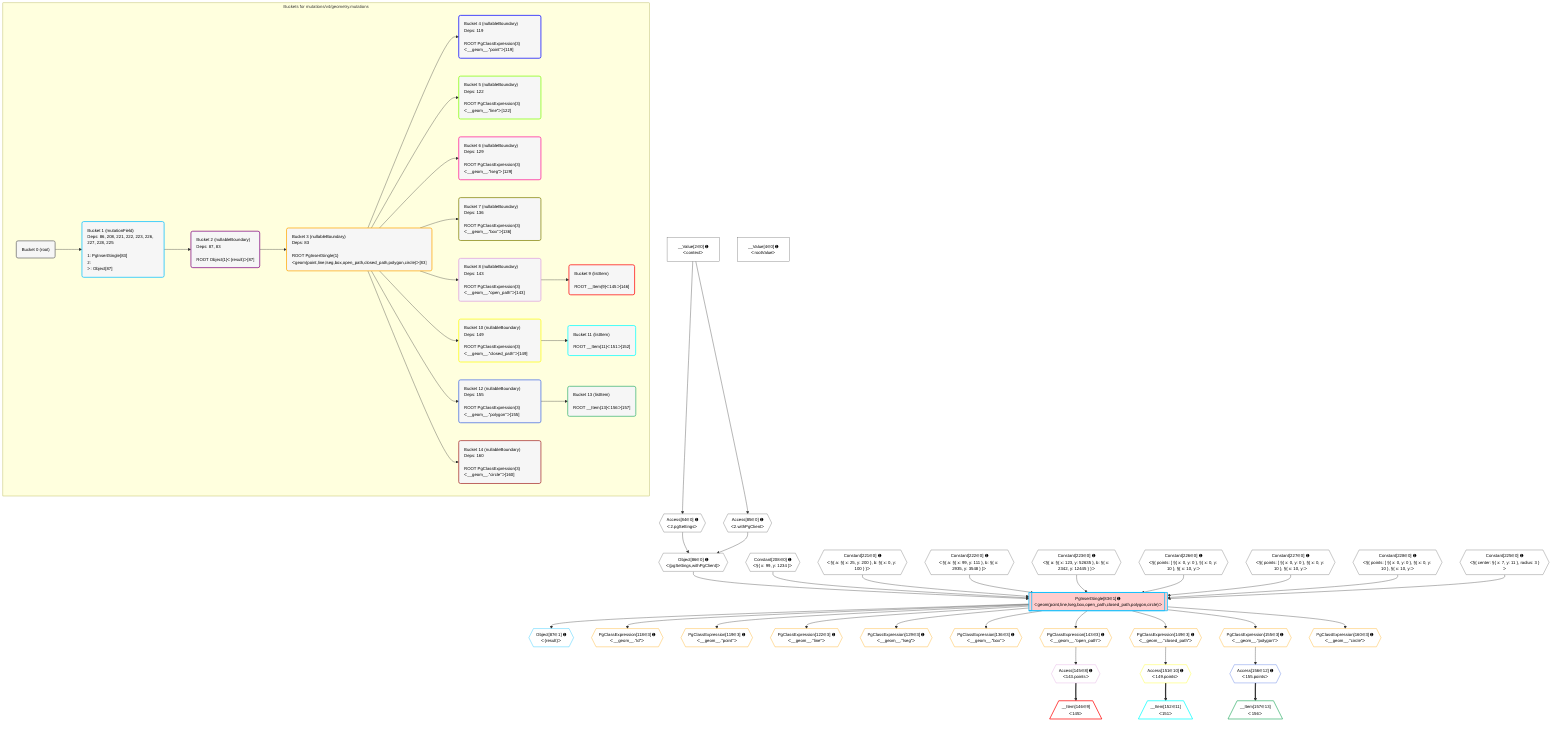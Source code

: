 %%{init: {'themeVariables': { 'fontSize': '12px'}}}%%
graph TD
    classDef path fill:#eee,stroke:#000,color:#000
    classDef plan fill:#fff,stroke-width:1px,color:#000
    classDef itemplan fill:#fff,stroke-width:2px,color:#000
    classDef unbatchedplan fill:#dff,stroke-width:1px,color:#000
    classDef sideeffectplan fill:#fcc,stroke-width:2px,color:#000
    classDef bucket fill:#f6f6f6,color:#000,stroke-width:2px,text-align:left


    %% plan dependencies
    Object86{{"Object[86∈0] ➊<br />ᐸ{pgSettings,withPgClient}ᐳ"}}:::plan
    Access84{{"Access[84∈0] ➊<br />ᐸ2.pgSettingsᐳ"}}:::plan
    Access85{{"Access[85∈0] ➊<br />ᐸ2.withPgClientᐳ"}}:::plan
    Access84 & Access85 --> Object86
    __Value2["__Value[2∈0] ➊<br />ᐸcontextᐳ"]:::plan
    __Value2 --> Access84
    __Value2 --> Access85
    __Value4["__Value[4∈0] ➊<br />ᐸrootValueᐳ"]:::plan
    Constant208{{"Constant[208∈0] ➊<br />ᐸ§{ x: 99, y: 1234 }ᐳ"}}:::plan
    Constant221{{"Constant[221∈0] ➊<br />ᐸ§{ a: §{ x: 25, y: 200 }, b: §{ x: 0, y: 100 } }ᐳ"}}:::plan
    Constant222{{"Constant[222∈0] ➊<br />ᐸ§{ a: §{ x: 99, y: 111 }, b: §{ x: 2935, y: 3548 } }ᐳ"}}:::plan
    Constant223{{"Constant[223∈0] ➊<br />ᐸ§{ a: §{ x: 123, y: 52635 }, b: §{ x: 2342, y: 12445 } }ᐳ"}}:::plan
    Constant225{{"Constant[225∈0] ➊<br />ᐸ§{ center: §{ x: 7, y: 11 }, radius: 3 }ᐳ"}}:::plan
    Constant226{{"Constant[226∈0] ➊<br />ᐸ§{ points: [ §{ x: 0, y: 0 }, §{ x: 0, y: 10 }, §{ x: 10, y:ᐳ"}}:::plan
    Constant227{{"Constant[227∈0] ➊<br />ᐸ§{ points: [ §{ x: 0, y: 0 }, §{ x: 0, y: 10 }, §{ x: 10, y:ᐳ"}}:::plan
    Constant228{{"Constant[228∈0] ➊<br />ᐸ§{ points: [ §{ x: 0, y: 0 }, §{ x: 0, y: 10 }, §{ x: 10, y:ᐳ"}}:::plan
    PgInsertSingle83[["PgInsertSingle[83∈1] ➊<br />ᐸgeom(point,line,lseg,box,open_path,closed_path,polygon,circle)ᐳ"]]:::sideeffectplan
    Object86 & Constant208 & Constant221 & Constant222 & Constant223 & Constant226 & Constant227 & Constant228 & Constant225 --> PgInsertSingle83
    Object87{{"Object[87∈1] ➊<br />ᐸ{result}ᐳ"}}:::plan
    PgInsertSingle83 --> Object87
    PgClassExpression118{{"PgClassExpression[118∈3] ➊<br />ᐸ__geom__.”id”ᐳ"}}:::plan
    PgInsertSingle83 --> PgClassExpression118
    PgClassExpression119{{"PgClassExpression[119∈3] ➊<br />ᐸ__geom__.”point”ᐳ"}}:::plan
    PgInsertSingle83 --> PgClassExpression119
    PgClassExpression122{{"PgClassExpression[122∈3] ➊<br />ᐸ__geom__.”line”ᐳ"}}:::plan
    PgInsertSingle83 --> PgClassExpression122
    PgClassExpression129{{"PgClassExpression[129∈3] ➊<br />ᐸ__geom__.”lseg”ᐳ"}}:::plan
    PgInsertSingle83 --> PgClassExpression129
    PgClassExpression136{{"PgClassExpression[136∈3] ➊<br />ᐸ__geom__.”box”ᐳ"}}:::plan
    PgInsertSingle83 --> PgClassExpression136
    PgClassExpression143{{"PgClassExpression[143∈3] ➊<br />ᐸ__geom__.”open_path”ᐳ"}}:::plan
    PgInsertSingle83 --> PgClassExpression143
    PgClassExpression149{{"PgClassExpression[149∈3] ➊<br />ᐸ__geom__.”closed_path”ᐳ"}}:::plan
    PgInsertSingle83 --> PgClassExpression149
    PgClassExpression155{{"PgClassExpression[155∈3] ➊<br />ᐸ__geom__.”polygon”ᐳ"}}:::plan
    PgInsertSingle83 --> PgClassExpression155
    PgClassExpression160{{"PgClassExpression[160∈3] ➊<br />ᐸ__geom__.”circle”ᐳ"}}:::plan
    PgInsertSingle83 --> PgClassExpression160
    Access145{{"Access[145∈8] ➊<br />ᐸ143.pointsᐳ"}}:::plan
    PgClassExpression143 --> Access145
    __Item146[/"__Item[146∈9]<br />ᐸ145ᐳ"\]:::itemplan
    Access145 ==> __Item146
    Access151{{"Access[151∈10] ➊<br />ᐸ149.pointsᐳ"}}:::plan
    PgClassExpression149 --> Access151
    __Item152[/"__Item[152∈11]<br />ᐸ151ᐳ"\]:::itemplan
    Access151 ==> __Item152
    Access156{{"Access[156∈12] ➊<br />ᐸ155.pointsᐳ"}}:::plan
    PgClassExpression155 --> Access156
    __Item157[/"__Item[157∈13]<br />ᐸ156ᐳ"\]:::itemplan
    Access156 ==> __Item157

    %% define steps

    subgraph "Buckets for mutations/v4/geometry.mutations"
    Bucket0("Bucket 0 (root)"):::bucket
    classDef bucket0 stroke:#696969
    class Bucket0,__Value2,__Value4,Access84,Access85,Object86,Constant208,Constant221,Constant222,Constant223,Constant225,Constant226,Constant227,Constant228 bucket0
    Bucket1("Bucket 1 (mutationField)<br />Deps: 86, 208, 221, 222, 223, 226, 227, 228, 225<br /><br />1: PgInsertSingle[83]<br />2: <br />ᐳ: Object[87]"):::bucket
    classDef bucket1 stroke:#00bfff
    class Bucket1,PgInsertSingle83,Object87 bucket1
    Bucket2("Bucket 2 (nullableBoundary)<br />Deps: 87, 83<br /><br />ROOT Object{1}ᐸ{result}ᐳ[87]"):::bucket
    classDef bucket2 stroke:#7f007f
    class Bucket2 bucket2
    Bucket3("Bucket 3 (nullableBoundary)<br />Deps: 83<br /><br />ROOT PgInsertSingle{1}ᐸgeom(point,line,lseg,box,open_path,closed_path,polygon,circle)ᐳ[83]"):::bucket
    classDef bucket3 stroke:#ffa500
    class Bucket3,PgClassExpression118,PgClassExpression119,PgClassExpression122,PgClassExpression129,PgClassExpression136,PgClassExpression143,PgClassExpression149,PgClassExpression155,PgClassExpression160 bucket3
    Bucket4("Bucket 4 (nullableBoundary)<br />Deps: 119<br /><br />ROOT PgClassExpression{3}ᐸ__geom__.”point”ᐳ[119]"):::bucket
    classDef bucket4 stroke:#0000ff
    class Bucket4 bucket4
    Bucket5("Bucket 5 (nullableBoundary)<br />Deps: 122<br /><br />ROOT PgClassExpression{3}ᐸ__geom__.”line”ᐳ[122]"):::bucket
    classDef bucket5 stroke:#7fff00
    class Bucket5 bucket5
    Bucket6("Bucket 6 (nullableBoundary)<br />Deps: 129<br /><br />ROOT PgClassExpression{3}ᐸ__geom__.”lseg”ᐳ[129]"):::bucket
    classDef bucket6 stroke:#ff1493
    class Bucket6 bucket6
    Bucket7("Bucket 7 (nullableBoundary)<br />Deps: 136<br /><br />ROOT PgClassExpression{3}ᐸ__geom__.”box”ᐳ[136]"):::bucket
    classDef bucket7 stroke:#808000
    class Bucket7 bucket7
    Bucket8("Bucket 8 (nullableBoundary)<br />Deps: 143<br /><br />ROOT PgClassExpression{3}ᐸ__geom__.”open_path”ᐳ[143]"):::bucket
    classDef bucket8 stroke:#dda0dd
    class Bucket8,Access145 bucket8
    Bucket9("Bucket 9 (listItem)<br /><br />ROOT __Item{9}ᐸ145ᐳ[146]"):::bucket
    classDef bucket9 stroke:#ff0000
    class Bucket9,__Item146 bucket9
    Bucket10("Bucket 10 (nullableBoundary)<br />Deps: 149<br /><br />ROOT PgClassExpression{3}ᐸ__geom__.”closed_path”ᐳ[149]"):::bucket
    classDef bucket10 stroke:#ffff00
    class Bucket10,Access151 bucket10
    Bucket11("Bucket 11 (listItem)<br /><br />ROOT __Item{11}ᐸ151ᐳ[152]"):::bucket
    classDef bucket11 stroke:#00ffff
    class Bucket11,__Item152 bucket11
    Bucket12("Bucket 12 (nullableBoundary)<br />Deps: 155<br /><br />ROOT PgClassExpression{3}ᐸ__geom__.”polygon”ᐳ[155]"):::bucket
    classDef bucket12 stroke:#4169e1
    class Bucket12,Access156 bucket12
    Bucket13("Bucket 13 (listItem)<br /><br />ROOT __Item{13}ᐸ156ᐳ[157]"):::bucket
    classDef bucket13 stroke:#3cb371
    class Bucket13,__Item157 bucket13
    Bucket14("Bucket 14 (nullableBoundary)<br />Deps: 160<br /><br />ROOT PgClassExpression{3}ᐸ__geom__.”circle”ᐳ[160]"):::bucket
    classDef bucket14 stroke:#a52a2a
    class Bucket14 bucket14
    Bucket0 --> Bucket1
    Bucket1 --> Bucket2
    Bucket2 --> Bucket3
    Bucket3 --> Bucket4 & Bucket5 & Bucket6 & Bucket7 & Bucket8 & Bucket10 & Bucket12 & Bucket14
    Bucket8 --> Bucket9
    Bucket10 --> Bucket11
    Bucket12 --> Bucket13
    end